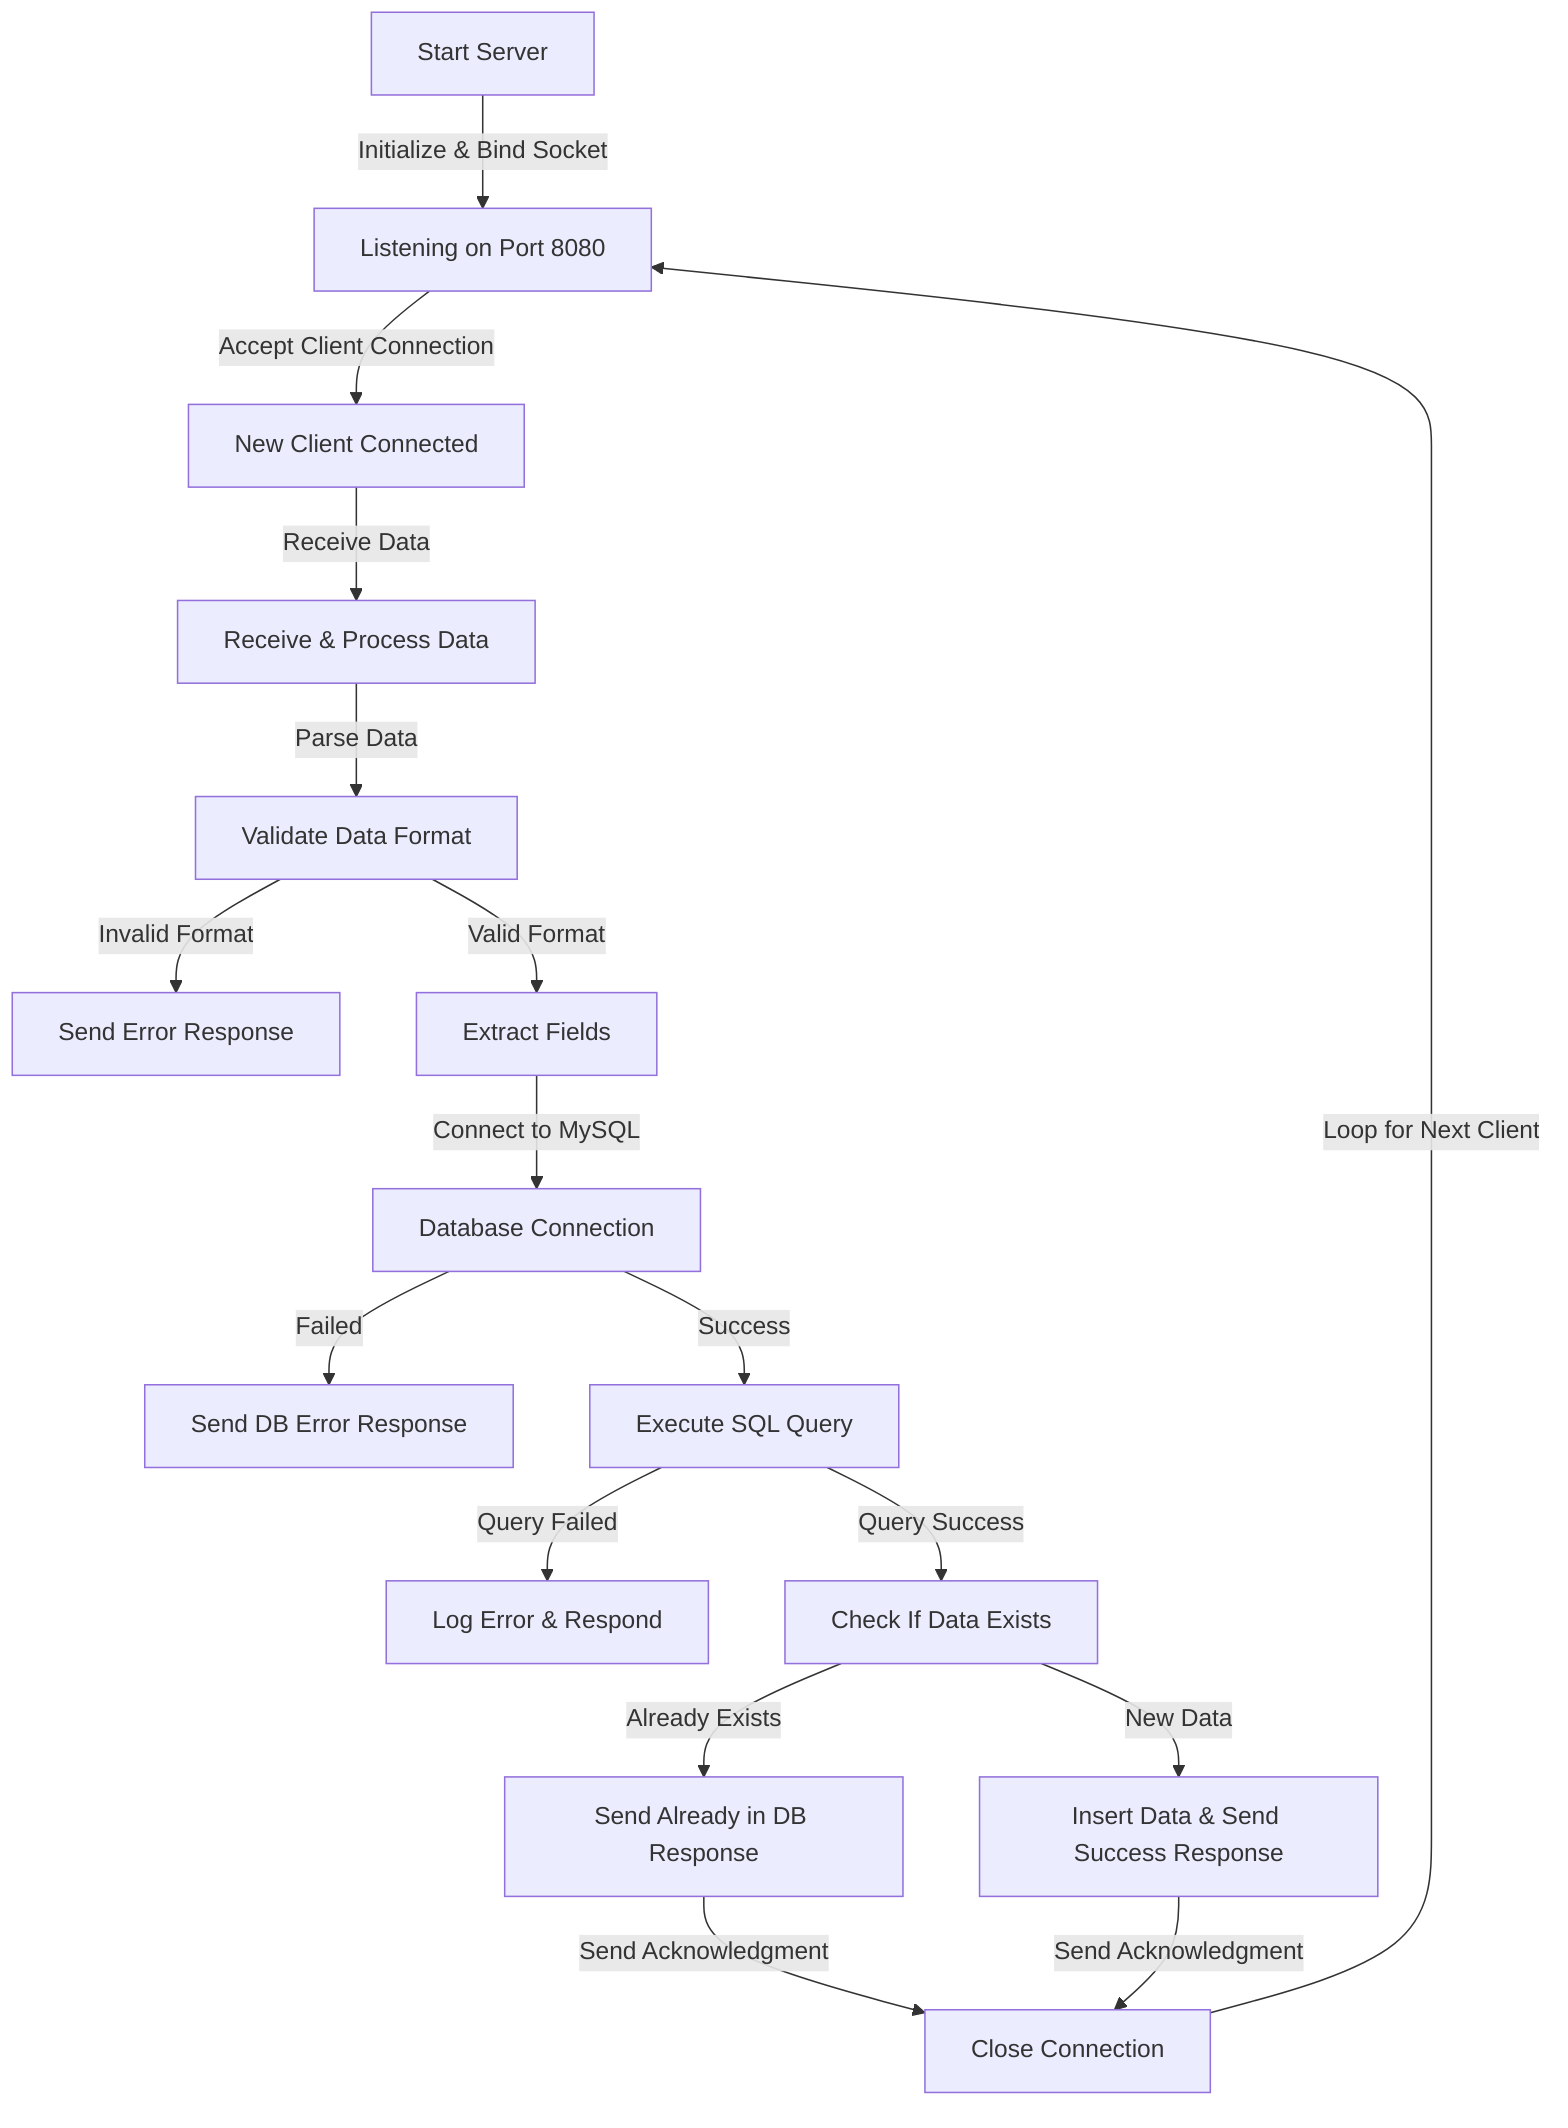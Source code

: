 graph TD;
    A[Start Server] -->|Initialize & Bind Socket| B[Listening on Port 8080];
    B -->|Accept Client Connection| C[New Client Connected];

    C -->|Receive Data| D[Receive & Process Data];
    D -->|Parse Data| E[Validate Data Format];

    E -- Invalid Format --> F[Send Error Response];
    E -- Valid Format --> G[Extract Fields];

    G -->|Connect to MySQL| H[Database Connection];
    H -- Failed --> I[Send DB Error Response];
    H -- Success --> J[Execute SQL Query];

    J -- Query Failed --> K[Log Error & Respond];
    J -- Query Success --> L[Check If Data Exists];

    L -- Already Exists --> M[Send Already in DB Response];
    L -- New Data --> N[Insert Data & Send Success Response];

    M -->|Send Acknowledgment| O[Close Connection];
    N -->|Send Acknowledgment| O;

    O -->|Loop for Next Client| B;